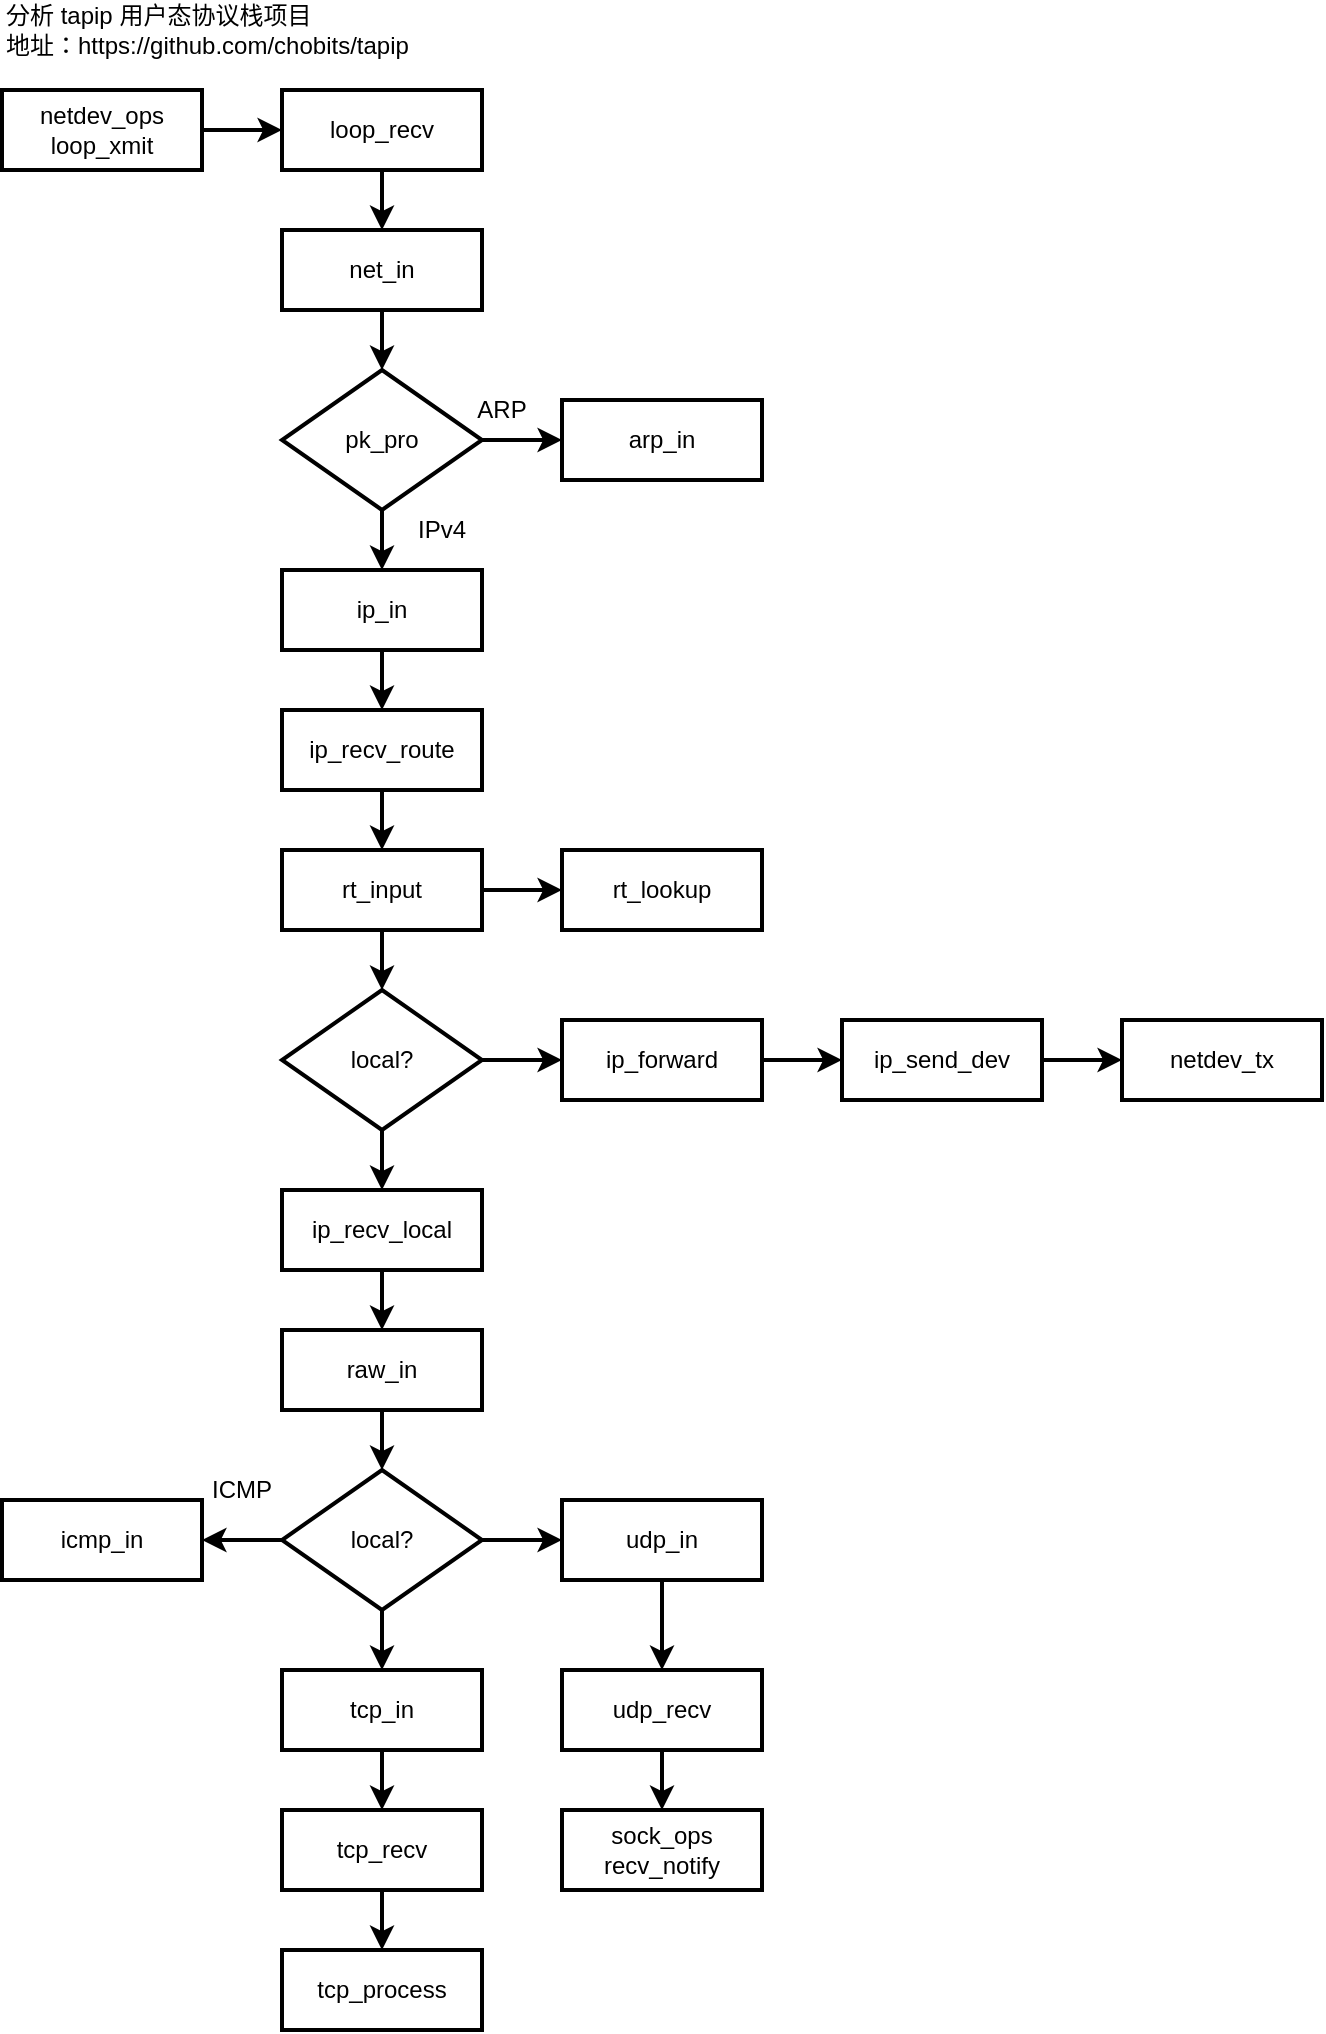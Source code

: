 <mxfile version="13.8.3" type="github">
  <diagram id="GvWk2z8sHl71jZaZMVSn" name="Page-1">
    <mxGraphModel dx="1422" dy="706" grid="1" gridSize="10" guides="1" tooltips="1" connect="1" arrows="1" fold="1" page="1" pageScale="1" pageWidth="827" pageHeight="1169" math="0" shadow="0">
      <root>
        <mxCell id="0" />
        <mxCell id="1" parent="0" />
        <mxCell id="Tb4kegVafC9_B0bbmOVH-34" style="edgeStyle=orthogonalEdgeStyle;rounded=0;orthogonalLoop=1;jettySize=auto;html=1;exitX=1;exitY=0.5;exitDx=0;exitDy=0;strokeWidth=2;" edge="1" parent="1" source="Tb4kegVafC9_B0bbmOVH-2" target="Tb4kegVafC9_B0bbmOVH-3">
          <mxGeometry relative="1" as="geometry" />
        </mxCell>
        <mxCell id="Tb4kegVafC9_B0bbmOVH-2" value="netdev_ops&lt;br&gt;loop_xmit" style="rounded=0;whiteSpace=wrap;html=1;strokeWidth=2;" vertex="1" parent="1">
          <mxGeometry x="40" y="50" width="100" height="40" as="geometry" />
        </mxCell>
        <mxCell id="Tb4kegVafC9_B0bbmOVH-35" style="edgeStyle=orthogonalEdgeStyle;rounded=0;orthogonalLoop=1;jettySize=auto;html=1;exitX=0.5;exitY=1;exitDx=0;exitDy=0;entryX=0.5;entryY=0;entryDx=0;entryDy=0;strokeWidth=2;" edge="1" parent="1" source="Tb4kegVafC9_B0bbmOVH-3" target="Tb4kegVafC9_B0bbmOVH-5">
          <mxGeometry relative="1" as="geometry" />
        </mxCell>
        <mxCell id="Tb4kegVafC9_B0bbmOVH-3" value="loop_recv" style="rounded=0;whiteSpace=wrap;html=1;strokeWidth=2;" vertex="1" parent="1">
          <mxGeometry x="180" y="50" width="100" height="40" as="geometry" />
        </mxCell>
        <mxCell id="Tb4kegVafC9_B0bbmOVH-36" style="edgeStyle=orthogonalEdgeStyle;rounded=0;orthogonalLoop=1;jettySize=auto;html=1;exitX=0.5;exitY=1;exitDx=0;exitDy=0;entryX=0.5;entryY=0;entryDx=0;entryDy=0;entryPerimeter=0;strokeWidth=2;" edge="1" parent="1" source="Tb4kegVafC9_B0bbmOVH-5" target="Tb4kegVafC9_B0bbmOVH-6">
          <mxGeometry relative="1" as="geometry" />
        </mxCell>
        <mxCell id="Tb4kegVafC9_B0bbmOVH-5" value="net_in" style="rounded=0;whiteSpace=wrap;html=1;strokeWidth=2;" vertex="1" parent="1">
          <mxGeometry x="180" y="120" width="100" height="40" as="geometry" />
        </mxCell>
        <mxCell id="Tb4kegVafC9_B0bbmOVH-8" style="edgeStyle=orthogonalEdgeStyle;rounded=0;orthogonalLoop=1;jettySize=auto;html=1;exitX=1;exitY=0.5;exitDx=0;exitDy=0;exitPerimeter=0;entryX=0;entryY=0.5;entryDx=0;entryDy=0;strokeWidth=2;" edge="1" parent="1" source="Tb4kegVafC9_B0bbmOVH-6" target="Tb4kegVafC9_B0bbmOVH-7">
          <mxGeometry relative="1" as="geometry" />
        </mxCell>
        <mxCell id="Tb4kegVafC9_B0bbmOVH-11" style="edgeStyle=orthogonalEdgeStyle;rounded=0;orthogonalLoop=1;jettySize=auto;html=1;exitX=0.5;exitY=1;exitDx=0;exitDy=0;exitPerimeter=0;entryX=0.5;entryY=0;entryDx=0;entryDy=0;strokeWidth=2;" edge="1" parent="1" source="Tb4kegVafC9_B0bbmOVH-6" target="Tb4kegVafC9_B0bbmOVH-10">
          <mxGeometry relative="1" as="geometry" />
        </mxCell>
        <mxCell id="Tb4kegVafC9_B0bbmOVH-6" value="pk_pro" style="strokeWidth=2;html=1;shape=mxgraph.flowchart.decision;whiteSpace=wrap;" vertex="1" parent="1">
          <mxGeometry x="180" y="190" width="100" height="70" as="geometry" />
        </mxCell>
        <mxCell id="Tb4kegVafC9_B0bbmOVH-7" value="arp_in" style="rounded=0;whiteSpace=wrap;html=1;strokeWidth=2;" vertex="1" parent="1">
          <mxGeometry x="320" y="205" width="100" height="40" as="geometry" />
        </mxCell>
        <mxCell id="Tb4kegVafC9_B0bbmOVH-9" value="ARP" style="text;html=1;strokeColor=none;fillColor=none;align=center;verticalAlign=middle;whiteSpace=wrap;rounded=0;" vertex="1" parent="1">
          <mxGeometry x="270" y="200" width="40" height="20" as="geometry" />
        </mxCell>
        <mxCell id="Tb4kegVafC9_B0bbmOVH-37" style="edgeStyle=orthogonalEdgeStyle;rounded=0;orthogonalLoop=1;jettySize=auto;html=1;exitX=0.5;exitY=1;exitDx=0;exitDy=0;entryX=0.5;entryY=0;entryDx=0;entryDy=0;strokeWidth=2;" edge="1" parent="1" source="Tb4kegVafC9_B0bbmOVH-10" target="Tb4kegVafC9_B0bbmOVH-14">
          <mxGeometry relative="1" as="geometry" />
        </mxCell>
        <mxCell id="Tb4kegVafC9_B0bbmOVH-10" value="ip_in" style="rounded=0;whiteSpace=wrap;html=1;strokeWidth=2;" vertex="1" parent="1">
          <mxGeometry x="180" y="290" width="100" height="40" as="geometry" />
        </mxCell>
        <mxCell id="Tb4kegVafC9_B0bbmOVH-12" value="IPv4" style="text;html=1;strokeColor=none;fillColor=none;align=center;verticalAlign=middle;whiteSpace=wrap;rounded=0;" vertex="1" parent="1">
          <mxGeometry x="240" y="260" width="40" height="20" as="geometry" />
        </mxCell>
        <mxCell id="Tb4kegVafC9_B0bbmOVH-13" value="分析 tapip 用户态协议栈项目&lt;br&gt;地址：https://github.com/chobits/tapip" style="text;html=1;strokeColor=none;fillColor=none;align=left;verticalAlign=middle;whiteSpace=wrap;rounded=0;" vertex="1" parent="1">
          <mxGeometry x="40" y="10" width="210" height="20" as="geometry" />
        </mxCell>
        <mxCell id="Tb4kegVafC9_B0bbmOVH-38" style="edgeStyle=orthogonalEdgeStyle;rounded=0;orthogonalLoop=1;jettySize=auto;html=1;exitX=0.5;exitY=1;exitDx=0;exitDy=0;strokeWidth=2;" edge="1" parent="1" source="Tb4kegVafC9_B0bbmOVH-14" target="Tb4kegVafC9_B0bbmOVH-15">
          <mxGeometry relative="1" as="geometry" />
        </mxCell>
        <mxCell id="Tb4kegVafC9_B0bbmOVH-14" value="ip_recv_route" style="rounded=0;whiteSpace=wrap;html=1;strokeWidth=2;" vertex="1" parent="1">
          <mxGeometry x="180" y="360" width="100" height="40" as="geometry" />
        </mxCell>
        <mxCell id="Tb4kegVafC9_B0bbmOVH-39" style="edgeStyle=orthogonalEdgeStyle;rounded=0;orthogonalLoop=1;jettySize=auto;html=1;exitX=0.5;exitY=1;exitDx=0;exitDy=0;entryX=0.5;entryY=0;entryDx=0;entryDy=0;entryPerimeter=0;strokeWidth=2;" edge="1" parent="1" source="Tb4kegVafC9_B0bbmOVH-15" target="Tb4kegVafC9_B0bbmOVH-17">
          <mxGeometry relative="1" as="geometry" />
        </mxCell>
        <mxCell id="Tb4kegVafC9_B0bbmOVH-40" style="edgeStyle=orthogonalEdgeStyle;rounded=0;orthogonalLoop=1;jettySize=auto;html=1;exitX=1;exitY=0.5;exitDx=0;exitDy=0;entryX=0;entryY=0.5;entryDx=0;entryDy=0;strokeWidth=2;" edge="1" parent="1" source="Tb4kegVafC9_B0bbmOVH-15" target="Tb4kegVafC9_B0bbmOVH-16">
          <mxGeometry relative="1" as="geometry" />
        </mxCell>
        <mxCell id="Tb4kegVafC9_B0bbmOVH-15" value="rt_input" style="rounded=0;whiteSpace=wrap;html=1;strokeWidth=2;" vertex="1" parent="1">
          <mxGeometry x="180" y="430" width="100" height="40" as="geometry" />
        </mxCell>
        <mxCell id="Tb4kegVafC9_B0bbmOVH-16" value="rt_lookup" style="rounded=0;whiteSpace=wrap;html=1;strokeWidth=2;" vertex="1" parent="1">
          <mxGeometry x="320" y="430" width="100" height="40" as="geometry" />
        </mxCell>
        <mxCell id="Tb4kegVafC9_B0bbmOVH-18" style="edgeStyle=orthogonalEdgeStyle;rounded=0;orthogonalLoop=1;jettySize=auto;html=1;exitX=1;exitY=0.5;exitDx=0;exitDy=0;exitPerimeter=0;strokeWidth=2;" edge="1" parent="1" source="Tb4kegVafC9_B0bbmOVH-17">
          <mxGeometry relative="1" as="geometry">
            <mxPoint x="320" y="535" as="targetPoint" />
          </mxGeometry>
        </mxCell>
        <mxCell id="Tb4kegVafC9_B0bbmOVH-41" style="edgeStyle=orthogonalEdgeStyle;rounded=0;orthogonalLoop=1;jettySize=auto;html=1;exitX=0.5;exitY=1;exitDx=0;exitDy=0;exitPerimeter=0;strokeWidth=2;" edge="1" parent="1" source="Tb4kegVafC9_B0bbmOVH-17" target="Tb4kegVafC9_B0bbmOVH-20">
          <mxGeometry relative="1" as="geometry" />
        </mxCell>
        <mxCell id="Tb4kegVafC9_B0bbmOVH-17" value="local?" style="strokeWidth=2;html=1;shape=mxgraph.flowchart.decision;whiteSpace=wrap;" vertex="1" parent="1">
          <mxGeometry x="180" y="500" width="100" height="70" as="geometry" />
        </mxCell>
        <mxCell id="Tb4kegVafC9_B0bbmOVH-42" style="edgeStyle=orthogonalEdgeStyle;rounded=0;orthogonalLoop=1;jettySize=auto;html=1;exitX=1;exitY=0.5;exitDx=0;exitDy=0;entryX=0;entryY=0.5;entryDx=0;entryDy=0;strokeWidth=2;" edge="1" parent="1" source="Tb4kegVafC9_B0bbmOVH-19" target="Tb4kegVafC9_B0bbmOVH-21">
          <mxGeometry relative="1" as="geometry" />
        </mxCell>
        <mxCell id="Tb4kegVafC9_B0bbmOVH-19" value="ip_forward" style="rounded=0;whiteSpace=wrap;html=1;strokeWidth=2;" vertex="1" parent="1">
          <mxGeometry x="320" y="515" width="100" height="40" as="geometry" />
        </mxCell>
        <mxCell id="Tb4kegVafC9_B0bbmOVH-44" style="edgeStyle=orthogonalEdgeStyle;rounded=0;orthogonalLoop=1;jettySize=auto;html=1;exitX=0.5;exitY=1;exitDx=0;exitDy=0;entryX=0.5;entryY=0;entryDx=0;entryDy=0;strokeWidth=2;" edge="1" parent="1" source="Tb4kegVafC9_B0bbmOVH-20" target="Tb4kegVafC9_B0bbmOVH-23">
          <mxGeometry relative="1" as="geometry" />
        </mxCell>
        <mxCell id="Tb4kegVafC9_B0bbmOVH-20" value="ip_recv_local" style="rounded=0;whiteSpace=wrap;html=1;strokeWidth=2;" vertex="1" parent="1">
          <mxGeometry x="180" y="600" width="100" height="40" as="geometry" />
        </mxCell>
        <mxCell id="Tb4kegVafC9_B0bbmOVH-43" style="edgeStyle=orthogonalEdgeStyle;rounded=0;orthogonalLoop=1;jettySize=auto;html=1;exitX=1;exitY=0.5;exitDx=0;exitDy=0;strokeWidth=2;" edge="1" parent="1" source="Tb4kegVafC9_B0bbmOVH-21" target="Tb4kegVafC9_B0bbmOVH-22">
          <mxGeometry relative="1" as="geometry" />
        </mxCell>
        <mxCell id="Tb4kegVafC9_B0bbmOVH-21" value="ip_send_dev" style="rounded=0;whiteSpace=wrap;html=1;strokeWidth=2;" vertex="1" parent="1">
          <mxGeometry x="460" y="515" width="100" height="40" as="geometry" />
        </mxCell>
        <mxCell id="Tb4kegVafC9_B0bbmOVH-22" value="netdev_tx" style="rounded=0;whiteSpace=wrap;html=1;strokeWidth=2;" vertex="1" parent="1">
          <mxGeometry x="600" y="515" width="100" height="40" as="geometry" />
        </mxCell>
        <mxCell id="Tb4kegVafC9_B0bbmOVH-45" style="edgeStyle=orthogonalEdgeStyle;rounded=0;orthogonalLoop=1;jettySize=auto;html=1;exitX=0.5;exitY=1;exitDx=0;exitDy=0;strokeWidth=2;" edge="1" parent="1" source="Tb4kegVafC9_B0bbmOVH-23" target="Tb4kegVafC9_B0bbmOVH-24">
          <mxGeometry relative="1" as="geometry" />
        </mxCell>
        <mxCell id="Tb4kegVafC9_B0bbmOVH-23" value="raw_in" style="rounded=0;whiteSpace=wrap;html=1;strokeWidth=2;" vertex="1" parent="1">
          <mxGeometry x="180" y="670" width="100" height="40" as="geometry" />
        </mxCell>
        <mxCell id="Tb4kegVafC9_B0bbmOVH-26" style="edgeStyle=orthogonalEdgeStyle;rounded=0;orthogonalLoop=1;jettySize=auto;html=1;exitX=0;exitY=0.5;exitDx=0;exitDy=0;exitPerimeter=0;entryX=1;entryY=0.5;entryDx=0;entryDy=0;strokeWidth=2;" edge="1" parent="1" source="Tb4kegVafC9_B0bbmOVH-24" target="Tb4kegVafC9_B0bbmOVH-25">
          <mxGeometry relative="1" as="geometry" />
        </mxCell>
        <mxCell id="Tb4kegVafC9_B0bbmOVH-46" style="edgeStyle=orthogonalEdgeStyle;rounded=0;orthogonalLoop=1;jettySize=auto;html=1;exitX=1;exitY=0.5;exitDx=0;exitDy=0;exitPerimeter=0;strokeWidth=2;" edge="1" parent="1" source="Tb4kegVafC9_B0bbmOVH-24" target="Tb4kegVafC9_B0bbmOVH-28">
          <mxGeometry relative="1" as="geometry" />
        </mxCell>
        <mxCell id="Tb4kegVafC9_B0bbmOVH-47" style="edgeStyle=orthogonalEdgeStyle;rounded=0;orthogonalLoop=1;jettySize=auto;html=1;exitX=0.5;exitY=1;exitDx=0;exitDy=0;exitPerimeter=0;strokeWidth=2;" edge="1" parent="1" source="Tb4kegVafC9_B0bbmOVH-24" target="Tb4kegVafC9_B0bbmOVH-29">
          <mxGeometry relative="1" as="geometry" />
        </mxCell>
        <mxCell id="Tb4kegVafC9_B0bbmOVH-24" value="local?" style="strokeWidth=2;html=1;shape=mxgraph.flowchart.decision;whiteSpace=wrap;" vertex="1" parent="1">
          <mxGeometry x="180" y="740" width="100" height="70" as="geometry" />
        </mxCell>
        <mxCell id="Tb4kegVafC9_B0bbmOVH-25" value="icmp_in" style="rounded=0;whiteSpace=wrap;html=1;strokeWidth=2;" vertex="1" parent="1">
          <mxGeometry x="40" y="755" width="100" height="40" as="geometry" />
        </mxCell>
        <mxCell id="Tb4kegVafC9_B0bbmOVH-27" value="ICMP" style="text;html=1;strokeColor=none;fillColor=none;align=center;verticalAlign=middle;whiteSpace=wrap;rounded=0;" vertex="1" parent="1">
          <mxGeometry x="140" y="740" width="40" height="20" as="geometry" />
        </mxCell>
        <mxCell id="Tb4kegVafC9_B0bbmOVH-52" style="edgeStyle=orthogonalEdgeStyle;rounded=0;orthogonalLoop=1;jettySize=auto;html=1;exitX=0.5;exitY=1;exitDx=0;exitDy=0;entryX=0.5;entryY=0;entryDx=0;entryDy=0;strokeWidth=2;" edge="1" parent="1" source="Tb4kegVafC9_B0bbmOVH-28" target="Tb4kegVafC9_B0bbmOVH-30">
          <mxGeometry relative="1" as="geometry" />
        </mxCell>
        <mxCell id="Tb4kegVafC9_B0bbmOVH-28" value="udp_in" style="rounded=0;whiteSpace=wrap;html=1;strokeWidth=2;" vertex="1" parent="1">
          <mxGeometry x="320" y="755" width="100" height="40" as="geometry" />
        </mxCell>
        <mxCell id="Tb4kegVafC9_B0bbmOVH-48" style="edgeStyle=orthogonalEdgeStyle;rounded=0;orthogonalLoop=1;jettySize=auto;html=1;exitX=0.5;exitY=1;exitDx=0;exitDy=0;entryX=0.5;entryY=0;entryDx=0;entryDy=0;strokeWidth=2;" edge="1" parent="1" source="Tb4kegVafC9_B0bbmOVH-29" target="Tb4kegVafC9_B0bbmOVH-32">
          <mxGeometry relative="1" as="geometry" />
        </mxCell>
        <mxCell id="Tb4kegVafC9_B0bbmOVH-29" value="tcp_in" style="rounded=0;whiteSpace=wrap;html=1;strokeWidth=2;" vertex="1" parent="1">
          <mxGeometry x="180" y="840" width="100" height="40" as="geometry" />
        </mxCell>
        <mxCell id="Tb4kegVafC9_B0bbmOVH-53" style="edgeStyle=orthogonalEdgeStyle;rounded=0;orthogonalLoop=1;jettySize=auto;html=1;exitX=0.5;exitY=1;exitDx=0;exitDy=0;strokeWidth=2;" edge="1" parent="1" source="Tb4kegVafC9_B0bbmOVH-30" target="Tb4kegVafC9_B0bbmOVH-31">
          <mxGeometry relative="1" as="geometry" />
        </mxCell>
        <mxCell id="Tb4kegVafC9_B0bbmOVH-30" value="udp_recv" style="rounded=0;whiteSpace=wrap;html=1;strokeWidth=2;" vertex="1" parent="1">
          <mxGeometry x="320" y="840" width="100" height="40" as="geometry" />
        </mxCell>
        <mxCell id="Tb4kegVafC9_B0bbmOVH-31" value="sock_ops&lt;br&gt;recv_notify" style="rounded=0;whiteSpace=wrap;html=1;strokeWidth=2;" vertex="1" parent="1">
          <mxGeometry x="320" y="910" width="100" height="40" as="geometry" />
        </mxCell>
        <mxCell id="Tb4kegVafC9_B0bbmOVH-51" style="edgeStyle=orthogonalEdgeStyle;rounded=0;orthogonalLoop=1;jettySize=auto;html=1;exitX=0.5;exitY=1;exitDx=0;exitDy=0;strokeWidth=2;" edge="1" parent="1" source="Tb4kegVafC9_B0bbmOVH-32" target="Tb4kegVafC9_B0bbmOVH-33">
          <mxGeometry relative="1" as="geometry" />
        </mxCell>
        <mxCell id="Tb4kegVafC9_B0bbmOVH-32" value="tcp_recv" style="rounded=0;whiteSpace=wrap;html=1;strokeWidth=2;" vertex="1" parent="1">
          <mxGeometry x="180" y="910" width="100" height="40" as="geometry" />
        </mxCell>
        <mxCell id="Tb4kegVafC9_B0bbmOVH-33" value="tcp_process" style="rounded=0;whiteSpace=wrap;html=1;strokeWidth=2;" vertex="1" parent="1">
          <mxGeometry x="180" y="980" width="100" height="40" as="geometry" />
        </mxCell>
      </root>
    </mxGraphModel>
  </diagram>
</mxfile>
